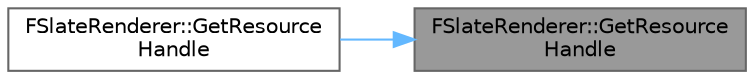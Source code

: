 digraph "FSlateRenderer::GetResourceHandle"
{
 // INTERACTIVE_SVG=YES
 // LATEX_PDF_SIZE
  bgcolor="transparent";
  edge [fontname=Helvetica,fontsize=10,labelfontname=Helvetica,labelfontsize=10];
  node [fontname=Helvetica,fontsize=10,shape=box,height=0.2,width=0.4];
  rankdir="RL";
  Node1 [id="Node000001",label="FSlateRenderer::GetResource\lHandle",height=0.2,width=0.4,color="gray40", fillcolor="grey60", style="filled", fontcolor="black",tooltip=" "];
  Node1 -> Node2 [id="edge1_Node000001_Node000002",dir="back",color="steelblue1",style="solid",tooltip=" "];
  Node2 [id="Node000002",label="FSlateRenderer::GetResource\lHandle",height=0.2,width=0.4,color="grey40", fillcolor="white", style="filled",URL="$d4/d6a/classFSlateRenderer.html#a118b574340326a9f3a9194c9b026af32",tooltip="Creates a handle to a Slate resource A handle is used as fast path for looking up a rendering resourc..."];
}
